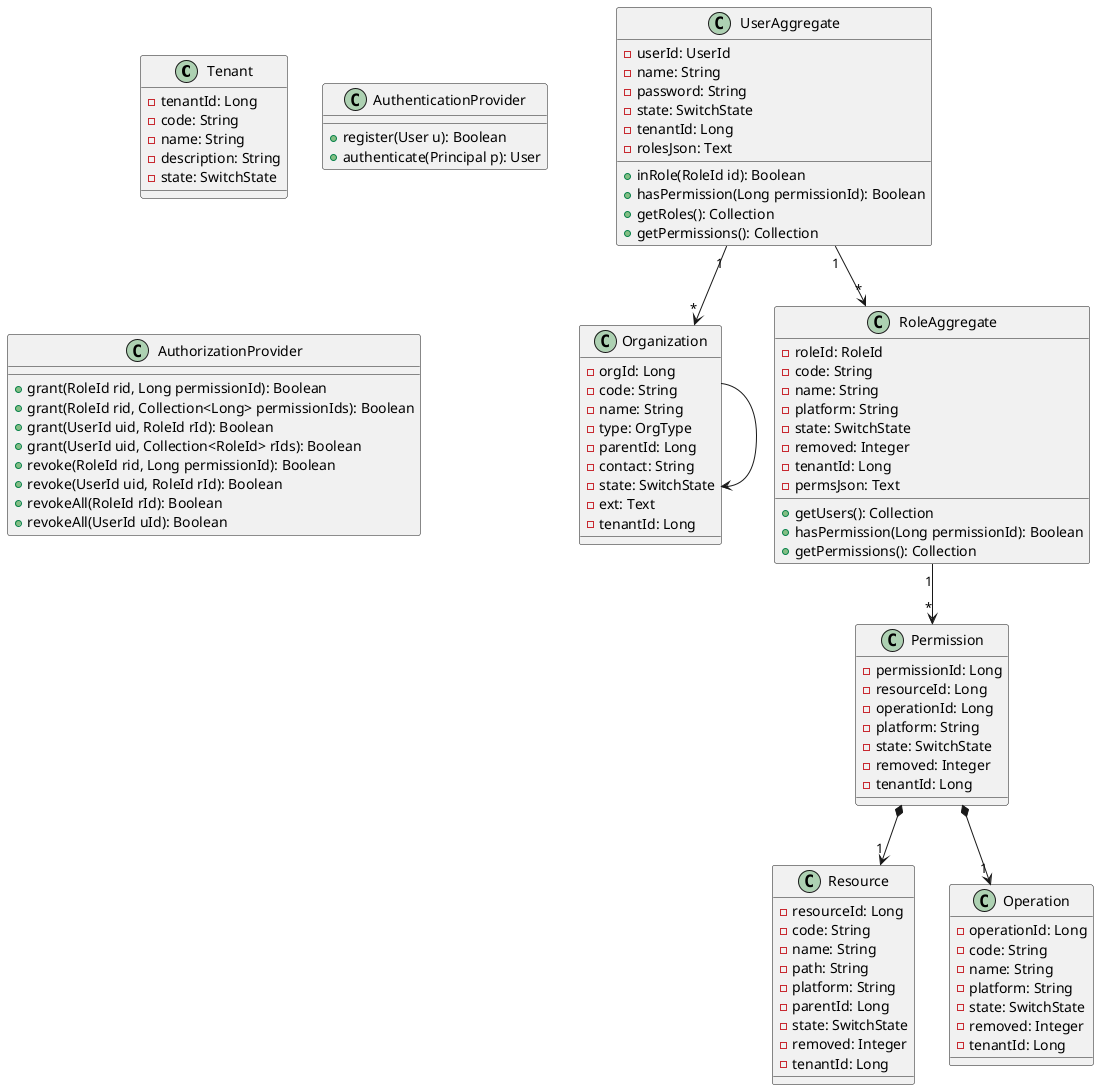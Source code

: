 @startuml 组织与权限

class Tenant {
    - tenantId: Long
    - code: String
    - name: String
    - description: String
    - state: SwitchState
'    - createdAt: Long
'    - updatedAt: Long
'    - createdBy: UserId
'    - updatedBy: UserId
}
class Organization {
     - orgId: Long
     - code: String
     - name: String
     - type: OrgType
     - parentId: Long
     - contact: String
     - state: SwitchState
     - ext: Text
     - tenantId: Long
 '    - createdAt: Long
 '    - updatedAt: Long
 '    - createdBy: UserId
 '    - updatedBy: UserId
 }
class AuthenticationProvider {
    + register(User u): Boolean
    + authenticate(Principal p): User
}
class AuthorizationProvider {
    + grant(RoleId rid, Long permissionId): Boolean
    + grant(RoleId rid, Collection<Long> permissionIds): Boolean
    + grant(UserId uid, RoleId rId): Boolean
    + grant(UserId uid, Collection<RoleId> rIds): Boolean
    + revoke(RoleId rid, Long permissionId): Boolean
    + revoke(UserId uid, RoleId rId): Boolean
    + revokeAll(RoleId rId): Boolean
    + revokeAll(UserId uId): Boolean
}
class UserAggregate {
    - userId: UserId
    - name: String
    - password: String
    - state: SwitchState
    - tenantId: Long
    - rolesJson: Text
'    - createdAt: Long
'    - updatedAt: Long
'    - createdBy: UserId
'    - updatedBy: UserId
    + inRole(RoleId id): Boolean
    + hasPermission(Long permissionId): Boolean
    + getRoles(): Collection
    + getPermissions(): Collection
}
class RoleAggregate {
    - roleId: RoleId
    - code: String
    - name: String
    - platform: String
    - state: SwitchState
    - removed: Integer
    - tenantId: Long
    - permsJson: Text
'    - createdAt: Long 创建时间
'    - updatedAt: Long 更新时间
'    - removedAt: Long 删除删减
'    - createdBy: Long 创建人
'    - updatedBy: Long 更新人
'    - removedBy: Long 删除人
    + getUsers(): Collection
    + hasPermission(Long permissionId): Boolean
    + getPermissions(): Collection
}
class Permission {
    - permissionId: Long
    - resourceId: Long
    - operationId: Long
    - platform: String
    - state: SwitchState
    - removed: Integer
    - tenantId: Long
'    - createdAt: Long
'    - updatedAt: Long
'    - removedAt: Long
'    - createdBy: Long
'    - updatedBy: Long
'    - removedBy: Long
}
class Resource {
    - resourceId: Long
    - code: String
    - name: String
    - path: String
    - platform: String
    - parentId: Long
    - state: SwitchState
    - removed: Integer
    - tenantId: Long
'    - createdAt: Long
'    - updatedAt: Long
'    - removedAt: Long
'    - createdBy: Long
'    - updatedBy: Long
'    - removedBy: Long
}
class Operation {
    - operationId: Long
    - code: String
    - name: String
    - platform: String
    - state: SwitchState
    - removed: Integer
    - tenantId: Long
'    - createdAt: Long
'    - updatedAt: Long
'    - removedAt: Long
'    - createdBy: Long
'    - updatedBy: Long
'    - removedBy: Long
}

Organization --> Organization
UserAggregate "1"-->"*" Organization
UserAggregate "1"-->"*" RoleAggregate
RoleAggregate "1"-->"*" Permission
Permission *-->"1" Resource
Permission *-->"1" Operation

@enduml
